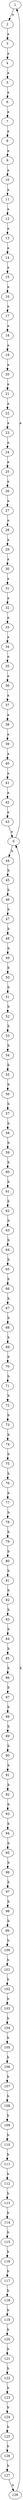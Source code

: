 digraph  {
1;
2;
3;
4;
5;
6;
7;
8;
9;
10;
11;
12;
13;
14;
15;
16;
17;
18;
19;
20;
21;
22;
23;
24;
25;
26;
27;
28;
29;
30;
31;
32;
33;
34;
35;
36;
37;
38;
39;
40;
41;
42;
43;
0;
44;
45;
46;
47;
48;
49;
50;
51;
52;
53;
54;
55;
56;
57;
58;
59;
60;
61;
62;
63;
64;
65;
66;
67;
68;
69;
70;
71;
72;
73;
74;
75;
76;
77;
78;
79;
80;
81;
82;
83;
84;
85;
86;
87;
88;
89;
90;
91;
92;
93;
94;
95;
96;
97;
98;
99;
100;
101;
102;
103;
104;
105;
106;
107;
108;
109;
110;
111;
112;
113;
114;
115;
116;
117;
118;
119;
120;
121;
122;
123;
124;
125;
126;
127;
128;
1 -> 2  [key=0, label=a];
2 -> 3  [key=0, label=a];
3 -> 4  [key=0, label=a];
4 -> 5  [key=0, label=a];
5 -> 6  [key=0, label=a];
6 -> 7  [key=0, label=a];
7 -> 8  [key=0, label=a];
8 -> 9  [key=0, label=a];
9 -> 10  [key=0, label=a];
10 -> 11  [key=0, label=a];
11 -> 12  [key=0, label=a];
12 -> 13  [key=0, label=a];
13 -> 14  [key=0, label=a];
14 -> 15  [key=0, label=a];
15 -> 16  [key=0, label=a];
16 -> 17  [key=0, label=a];
17 -> 18  [key=0, label=a];
18 -> 19  [key=0, label=a];
19 -> 20  [key=0, label=a];
20 -> 21  [key=0, label=a];
21 -> 22  [key=0, label=a];
22 -> 23  [key=0, label=a];
23 -> 24  [key=0, label=a];
24 -> 25  [key=0, label=a];
25 -> 26  [key=0, label=a];
26 -> 27  [key=0, label=a];
27 -> 28  [key=0, label=a];
28 -> 29  [key=0, label=a];
29 -> 30  [key=0, label=a];
30 -> 31  [key=0, label=a];
31 -> 32  [key=0, label=a];
32 -> 33  [key=0, label=a];
33 -> 34  [key=0, label=a];
34 -> 35  [key=0, label=a];
35 -> 36  [key=0, label=a];
36 -> 37  [key=0, label=a];
37 -> 38  [key=0, label=a];
38 -> 39  [key=0, label=a];
39 -> 40  [key=0, label=a];
40 -> 41  [key=0, label=a];
41 -> 42  [key=0, label=a];
42 -> 43  [key=0, label=a];
43 -> 0  [key=0, label=a];
0 -> 1  [key=0, label=a];
0 -> 44  [key=0, label=b];
44 -> 45  [key=0, label=b];
45 -> 46  [key=0, label=b];
46 -> 47  [key=0, label=b];
47 -> 48  [key=0, label=b];
48 -> 49  [key=0, label=b];
49 -> 50  [key=0, label=b];
50 -> 51  [key=0, label=b];
51 -> 52  [key=0, label=b];
52 -> 53  [key=0, label=b];
53 -> 54  [key=0, label=b];
54 -> 55  [key=0, label=b];
55 -> 56  [key=0, label=b];
56 -> 57  [key=0, label=b];
57 -> 58  [key=0, label=b];
58 -> 59  [key=0, label=b];
59 -> 60  [key=0, label=b];
60 -> 61  [key=0, label=b];
61 -> 62  [key=0, label=b];
62 -> 63  [key=0, label=b];
63 -> 64  [key=0, label=b];
64 -> 65  [key=0, label=b];
65 -> 66  [key=0, label=b];
66 -> 67  [key=0, label=b];
67 -> 68  [key=0, label=b];
68 -> 69  [key=0, label=b];
69 -> 70  [key=0, label=b];
70 -> 71  [key=0, label=b];
71 -> 72  [key=0, label=b];
72 -> 73  [key=0, label=b];
73 -> 74  [key=0, label=b];
74 -> 75  [key=0, label=b];
75 -> 76  [key=0, label=b];
76 -> 77  [key=0, label=b];
77 -> 78  [key=0, label=b];
78 -> 79  [key=0, label=b];
79 -> 80  [key=0, label=b];
80 -> 81  [key=0, label=b];
81 -> 82  [key=0, label=b];
82 -> 83  [key=0, label=b];
83 -> 84  [key=0, label=b];
84 -> 85  [key=0, label=b];
85 -> 86  [key=0, label=b];
86 -> 87  [key=0, label=b];
87 -> 88  [key=0, label=b];
88 -> 89  [key=0, label=b];
89 -> 90  [key=0, label=b];
90 -> 91  [key=0, label=b];
91 -> 92  [key=0, label=b];
92 -> 93  [key=0, label=b];
93 -> 94  [key=0, label=b];
94 -> 95  [key=0, label=b];
95 -> 96  [key=0, label=b];
96 -> 97  [key=0, label=b];
97 -> 98  [key=0, label=b];
98 -> 99  [key=0, label=b];
99 -> 100  [key=0, label=b];
100 -> 101  [key=0, label=b];
101 -> 102  [key=0, label=b];
102 -> 103  [key=0, label=b];
103 -> 104  [key=0, label=b];
104 -> 105  [key=0, label=b];
105 -> 106  [key=0, label=b];
106 -> 107  [key=0, label=b];
107 -> 108  [key=0, label=b];
108 -> 109  [key=0, label=b];
109 -> 110  [key=0, label=b];
110 -> 111  [key=0, label=b];
111 -> 112  [key=0, label=b];
112 -> 113  [key=0, label=b];
113 -> 114  [key=0, label=b];
114 -> 115  [key=0, label=b];
115 -> 116  [key=0, label=b];
116 -> 117  [key=0, label=b];
117 -> 118  [key=0, label=b];
118 -> 119  [key=0, label=b];
119 -> 120  [key=0, label=b];
120 -> 121  [key=0, label=b];
121 -> 122  [key=0, label=b];
122 -> 123  [key=0, label=b];
123 -> 124  [key=0, label=b];
124 -> 125  [key=0, label=b];
125 -> 126  [key=0, label=b];
126 -> 127  [key=0, label=b];
127 -> 128  [key=0, label=b];
128 -> 0  [key=0, label=b];
}
